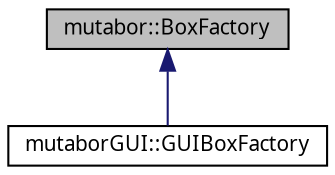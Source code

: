 digraph "mutabor::BoxFactory"
{
  edge [fontname="Sans",fontsize="10",labelfontname="Sans",labelfontsize="10"];
  node [fontname="Sans",fontsize="10",shape=record];
  Node0 [label="mutabor::BoxFactory",height=0.2,width=0.4,color="black", fillcolor="grey75", style="filled", fontcolor="black"];
  Node0 -> Node1 [dir="back",color="midnightblue",fontsize="10",style="solid",fontname="Sans"];
  Node1 [label="mutaborGUI::GUIBoxFactory",height=0.2,width=0.4,color="black", fillcolor="white", style="filled",URL="$dc/d58/classmutaborGUI_1_1GUIBoxFactory.html"];
}

